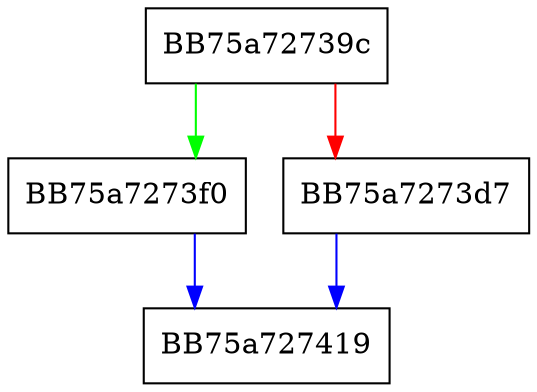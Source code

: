 digraph sqlite3JournalOpen {
  node [shape="box"];
  graph [splines=ortho];
  BB75a72739c -> BB75a7273f0 [color="green"];
  BB75a72739c -> BB75a7273d7 [color="red"];
  BB75a7273d7 -> BB75a727419 [color="blue"];
  BB75a7273f0 -> BB75a727419 [color="blue"];
}